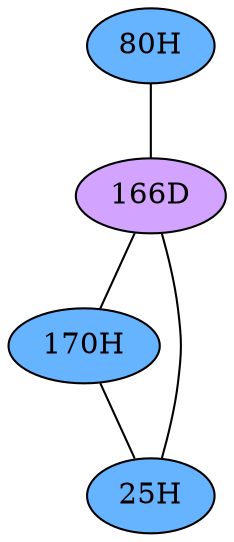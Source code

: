 // The Round Table
graph {
	"80H" [fillcolor="#66B3FF" style=radial]
	"166D" [fillcolor="#D3A4FF" style=radial]
	"80H" -- "166D" [penwidth=1]
	"166D" [fillcolor="#D3A4FF" style=radial]
	"170H" [fillcolor="#66B3FF" style=radial]
	"166D" -- "170H" [penwidth=1]
	"166D" [fillcolor="#D3A4FF" style=radial]
	"25H" [fillcolor="#66B3FF" style=radial]
	"166D" -- "25H" [penwidth=1]
	"170H" [fillcolor="#66B3FF" style=radial]
	"25H" [fillcolor="#66B3FF" style=radial]
	"170H" -- "25H" [penwidth=1]
}
